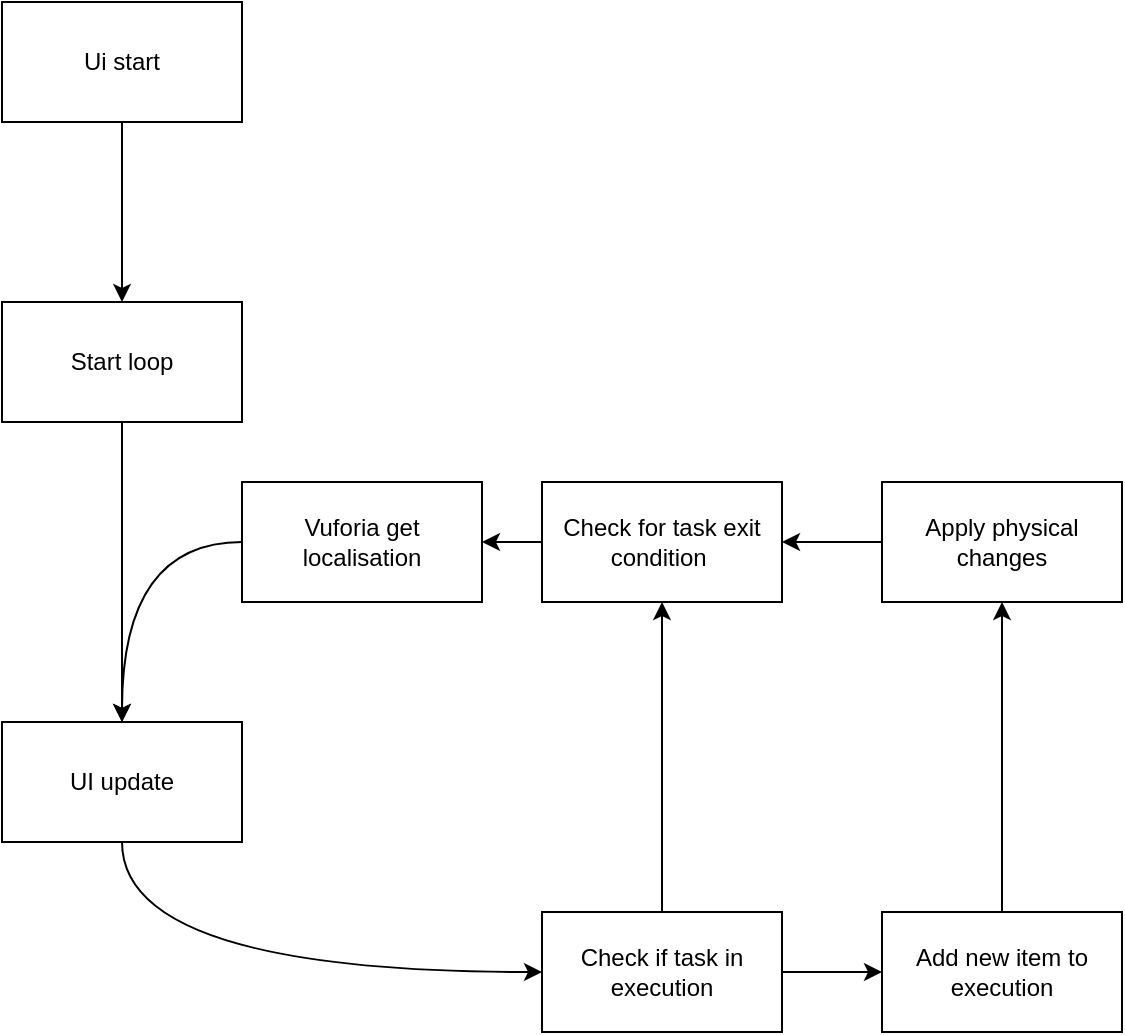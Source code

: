<mxfile version="13.4.5" type="device" pages="3"><diagram id="ZJsL4rkKRkMMA5WmwLCx" name="Main"><mxGraphModel dx="786" dy="580" grid="1" gridSize="10" guides="1" tooltips="1" connect="1" arrows="1" fold="1" page="1" pageScale="1" pageWidth="827" pageHeight="1169" math="0" shadow="0"><root><mxCell id="0"/><mxCell id="1" parent="0"/><mxCell id="-HG01rFKE3kEp9-_Y0Lz-2" style="edgeStyle=orthogonalEdgeStyle;rounded=0;orthogonalLoop=1;jettySize=auto;html=1;" parent="1" source="jLmOyn09qVpeYlEFg1mE-1" target="-HG01rFKE3kEp9-_Y0Lz-1" edge="1"><mxGeometry relative="1" as="geometry"/></mxCell><mxCell id="jLmOyn09qVpeYlEFg1mE-1" value="Ui start" style="rounded=0;whiteSpace=wrap;html=1;" parent="1" vertex="1"><mxGeometry x="170" y="100" width="120" height="60" as="geometry"/></mxCell><mxCell id="-HG01rFKE3kEp9-_Y0Lz-5" style="edgeStyle=orthogonalEdgeStyle;rounded=0;orthogonalLoop=1;jettySize=auto;html=1;" parent="1" source="-HG01rFKE3kEp9-_Y0Lz-1" target="-HG01rFKE3kEp9-_Y0Lz-3" edge="1"><mxGeometry relative="1" as="geometry"/></mxCell><mxCell id="-HG01rFKE3kEp9-_Y0Lz-1" value="Start loop" style="rounded=0;whiteSpace=wrap;html=1;" parent="1" vertex="1"><mxGeometry x="170" y="250" width="120" height="60" as="geometry"/></mxCell><mxCell id="-HG01rFKE3kEp9-_Y0Lz-21" style="edgeStyle=orthogonalEdgeStyle;curved=1;rounded=0;orthogonalLoop=1;jettySize=auto;html=1;exitX=0.5;exitY=1;exitDx=0;exitDy=0;entryX=0;entryY=0.5;entryDx=0;entryDy=0;" parent="1" source="-HG01rFKE3kEp9-_Y0Lz-3" target="-HG01rFKE3kEp9-_Y0Lz-14" edge="1"><mxGeometry relative="1" as="geometry"/></mxCell><mxCell id="-HG01rFKE3kEp9-_Y0Lz-3" value="UI update" style="rounded=0;whiteSpace=wrap;html=1;" parent="1" vertex="1"><mxGeometry x="170" y="460" width="120" height="60" as="geometry"/></mxCell><mxCell id="-HG01rFKE3kEp9-_Y0Lz-19" style="edgeStyle=orthogonalEdgeStyle;curved=1;rounded=0;orthogonalLoop=1;jettySize=auto;html=1;exitX=0;exitY=0.5;exitDx=0;exitDy=0;entryX=0.5;entryY=0;entryDx=0;entryDy=0;" parent="1" source="VPCKfqPJXGa_sYPvOXOp-1" target="-HG01rFKE3kEp9-_Y0Lz-3" edge="1"><mxGeometry relative="1" as="geometry"/></mxCell><mxCell id="VPCKfqPJXGa_sYPvOXOp-3" style="edgeStyle=orthogonalEdgeStyle;rounded=0;orthogonalLoop=1;jettySize=auto;html=1;entryX=1;entryY=0.5;entryDx=0;entryDy=0;" parent="1" source="-HG01rFKE3kEp9-_Y0Lz-4" target="VPCKfqPJXGa_sYPvOXOp-1" edge="1"><mxGeometry relative="1" as="geometry"/></mxCell><mxCell id="-HG01rFKE3kEp9-_Y0Lz-4" value="Check for task exit condition&amp;nbsp;" style="rounded=0;whiteSpace=wrap;html=1;" parent="1" vertex="1"><mxGeometry x="440" y="340" width="120" height="60" as="geometry"/></mxCell><mxCell id="-HG01rFKE3kEp9-_Y0Lz-11" style="edgeStyle=orthogonalEdgeStyle;curved=1;rounded=0;orthogonalLoop=1;jettySize=auto;html=1;entryX=0.5;entryY=1;entryDx=0;entryDy=0;" parent="1" source="-HG01rFKE3kEp9-_Y0Lz-6" target="-HG01rFKE3kEp9-_Y0Lz-10" edge="1"><mxGeometry relative="1" as="geometry"/></mxCell><mxCell id="-HG01rFKE3kEp9-_Y0Lz-6" value="Add new item to execution" style="rounded=0;whiteSpace=wrap;html=1;" parent="1" vertex="1"><mxGeometry x="610" y="555" width="120" height="60" as="geometry"/></mxCell><mxCell id="-HG01rFKE3kEp9-_Y0Lz-23" style="edgeStyle=orthogonalEdgeStyle;curved=1;rounded=0;orthogonalLoop=1;jettySize=auto;html=1;exitX=0;exitY=0.5;exitDx=0;exitDy=0;entryX=1;entryY=0.5;entryDx=0;entryDy=0;" parent="1" source="-HG01rFKE3kEp9-_Y0Lz-10" target="-HG01rFKE3kEp9-_Y0Lz-4" edge="1"><mxGeometry relative="1" as="geometry"><mxPoint x="580" y="400" as="targetPoint"/></mxGeometry></mxCell><mxCell id="-HG01rFKE3kEp9-_Y0Lz-10" value="Apply physical changes" style="rounded=0;whiteSpace=wrap;html=1;" parent="1" vertex="1"><mxGeometry x="610" y="340" width="120" height="60" as="geometry"/></mxCell><mxCell id="-HG01rFKE3kEp9-_Y0Lz-16" style="edgeStyle=orthogonalEdgeStyle;curved=1;rounded=0;orthogonalLoop=1;jettySize=auto;html=1;entryX=0.5;entryY=1;entryDx=0;entryDy=0;" parent="1" source="-HG01rFKE3kEp9-_Y0Lz-14" target="-HG01rFKE3kEp9-_Y0Lz-4" edge="1"><mxGeometry relative="1" as="geometry"/></mxCell><mxCell id="-HG01rFKE3kEp9-_Y0Lz-17" style="edgeStyle=orthogonalEdgeStyle;curved=1;rounded=0;orthogonalLoop=1;jettySize=auto;html=1;entryX=0;entryY=0.5;entryDx=0;entryDy=0;" parent="1" source="-HG01rFKE3kEp9-_Y0Lz-14" target="-HG01rFKE3kEp9-_Y0Lz-6" edge="1"><mxGeometry relative="1" as="geometry"/></mxCell><mxCell id="-HG01rFKE3kEp9-_Y0Lz-14" value="Check if task in execution" style="rounded=0;whiteSpace=wrap;html=1;" parent="1" vertex="1"><mxGeometry x="440" y="555" width="120" height="60" as="geometry"/></mxCell><mxCell id="VPCKfqPJXGa_sYPvOXOp-1" value="Vuforia get localisation" style="rounded=0;whiteSpace=wrap;html=1;" parent="1" vertex="1"><mxGeometry x="290" y="340" width="120" height="60" as="geometry"/></mxCell></root></mxGraphModel></diagram><diagram id="VtgshIoduH-6vb22Fd2n" name="Functions"><mxGraphModel dx="1613" dy="580" grid="1" gridSize="10" guides="1" tooltips="1" connect="1" arrows="1" fold="1" page="1" pageScale="1" pageWidth="827" pageHeight="1169" math="1" shadow="0"><root><mxCell id="sCuAyV-HTcuCIh1NAFTH-0"/><mxCell id="sCuAyV-HTcuCIh1NAFTH-1" parent="sCuAyV-HTcuCIh1NAFTH-0"/><mxCell id="zp_HSFykksv9kGbMkm89-0" value="" style="rounded=0;whiteSpace=wrap;html=1;movable=0;resizable=0;rotatable=0;deletable=0;editable=0;connectable=0;" vertex="1" parent="sCuAyV-HTcuCIh1NAFTH-1"><mxGeometry x="-770" y="1110" width="1550" height="520" as="geometry"/></mxCell><mxCell id="zEm2IMrKb3YtN0lKvtCg-6" value="" style="shape=process;whiteSpace=wrap;html=1;backgroundOutline=1;movable=0;resizable=0;rotatable=0;deletable=0;editable=0;connectable=0;" vertex="1" parent="sCuAyV-HTcuCIh1NAFTH-1"><mxGeometry x="-560" y="1160" width="380" height="440" as="geometry"/></mxCell><mxCell id="zp_HSFykksv9kGbMkm89-1" value="" style="shape=process;whiteSpace=wrap;html=1;backgroundOutline=1;size=0.032;movable=0;resizable=0;rotatable=0;deletable=0;editable=0;connectable=0;" vertex="1" parent="sCuAyV-HTcuCIh1NAFTH-1"><mxGeometry x="-160" y="1160" width="870" height="440" as="geometry"/></mxCell><mxCell id="zp_HSFykksv9kGbMkm89-2" value="Set left&lt;br&gt;&amp;nbsp;motor power" style="rounded=0;whiteSpace=wrap;html=1;" vertex="1" parent="sCuAyV-HTcuCIh1NAFTH-1"><mxGeometry x="490" y="1170" width="120" height="60" as="geometry"/></mxCell><mxCell id="zp_HSFykksv9kGbMkm89-3" value="Set right&lt;br&gt;&amp;nbsp;motor power" style="rounded=0;whiteSpace=wrap;html=1;" vertex="1" parent="sCuAyV-HTcuCIh1NAFTH-1"><mxGeometry x="490" y="1290" width="120" height="60" as="geometry"/></mxCell><mxCell id="zp_HSFykksv9kGbMkm89-4" style="edgeStyle=orthogonalEdgeStyle;rounded=0;orthogonalLoop=1;jettySize=auto;html=1;entryX=0.5;entryY=0;entryDx=0;entryDy=0;" edge="1" parent="sCuAyV-HTcuCIh1NAFTH-1" source="zp_HSFykksv9kGbMkm89-6" target="zp_HSFykksv9kGbMkm89-3"><mxGeometry relative="1" as="geometry"/></mxCell><mxCell id="zp_HSFykksv9kGbMkm89-5" style="edgeStyle=orthogonalEdgeStyle;rounded=0;orthogonalLoop=1;jettySize=auto;html=1;entryX=0.5;entryY=1;entryDx=0;entryDy=0;" edge="1" parent="sCuAyV-HTcuCIh1NAFTH-1" source="zp_HSFykksv9kGbMkm89-6" target="zp_HSFykksv9kGbMkm89-2"><mxGeometry relative="1" as="geometry"/></mxCell><mxCell id="zp_HSFykksv9kGbMkm89-6" value="Set vector&lt;br&gt;&amp;nbsp;motor power" style="rounded=0;whiteSpace=wrap;html=1;" vertex="1" parent="sCuAyV-HTcuCIh1NAFTH-1"><mxGeometry x="280" y="1230" width="120" height="60" as="geometry"/></mxCell><mxCell id="zp_HSFykksv9kGbMkm89-7" style="edgeStyle=orthogonalEdgeStyle;rounded=0;orthogonalLoop=1;jettySize=auto;html=1;" edge="1" parent="sCuAyV-HTcuCIh1NAFTH-1" source="zp_HSFykksv9kGbMkm89-8" target="zp_HSFykksv9kGbMkm89-10"><mxGeometry relative="1" as="geometry"><mxPoint x="60" y="1260" as="targetPoint"/></mxGeometry></mxCell><mxCell id="zp_HSFykksv9kGbMkm89-8" value="Set robot `\omega`&lt;br&gt;&amp;nbsp;direction&lt;br&gt;And velocity" style="rounded=0;whiteSpace=wrap;html=1;" vertex="1" parent="sCuAyV-HTcuCIh1NAFTH-1"><mxGeometry x="-100" y="1230" width="120" height="60" as="geometry"/></mxCell><mxCell id="zp_HSFykksv9kGbMkm89-9" style="edgeStyle=orthogonalEdgeStyle;rounded=0;orthogonalLoop=1;jettySize=auto;html=1;" edge="1" parent="sCuAyV-HTcuCIh1NAFTH-1" source="zp_HSFykksv9kGbMkm89-10" target="zp_HSFykksv9kGbMkm89-6"><mxGeometry relative="1" as="geometry"/></mxCell><mxCell id="zp_HSFykksv9kGbMkm89-10" value="Uni -&amp;gt; diff" style="rounded=0;whiteSpace=wrap;html=1;" vertex="1" parent="sCuAyV-HTcuCIh1NAFTH-1"><mxGeometry x="100" y="1245" width="90" height="30" as="geometry"/></mxCell><mxCell id="zp_HSFykksv9kGbMkm89-11" style="edgeStyle=orthogonalEdgeStyle;rounded=0;orthogonalLoop=1;jettySize=auto;html=1;entryX=0.5;entryY=1;entryDx=0;entryDy=0;" edge="1" parent="sCuAyV-HTcuCIh1NAFTH-1" source="zp_HSFykksv9kGbMkm89-13" target="zp_HSFykksv9kGbMkm89-6"><mxGeometry relative="1" as="geometry"/></mxCell><mxCell id="zp_HSFykksv9kGbMkm89-12" style="edgeStyle=orthogonalEdgeStyle;rounded=0;orthogonalLoop=1;jettySize=auto;html=1;" edge="1" parent="sCuAyV-HTcuCIh1NAFTH-1" source="zp_HSFykksv9kGbMkm89-13" target="zp_HSFykksv9kGbMkm89-18"><mxGeometry relative="1" as="geometry"/></mxCell><mxCell id="zp_HSFykksv9kGbMkm89-13" value="Rotate 90" style="rhombus;whiteSpace=wrap;html=1;" vertex="1" parent="sCuAyV-HTcuCIh1NAFTH-1"><mxGeometry x="160" y="1330" width="80" height="80" as="geometry"/></mxCell><mxCell id="zp_HSFykksv9kGbMkm89-14" value="Set left&lt;br&gt;&amp;nbsp;motor position" style="rounded=0;whiteSpace=wrap;html=1;" vertex="1" parent="sCuAyV-HTcuCIh1NAFTH-1"><mxGeometry x="490" y="1400" width="120" height="60" as="geometry"/></mxCell><mxCell id="zp_HSFykksv9kGbMkm89-15" value="Set right&lt;br&gt;&amp;nbsp;motor position" style="rounded=0;whiteSpace=wrap;html=1;" vertex="1" parent="sCuAyV-HTcuCIh1NAFTH-1"><mxGeometry x="490" y="1520" width="120" height="60" as="geometry"/></mxCell><mxCell id="zp_HSFykksv9kGbMkm89-16" style="edgeStyle=orthogonalEdgeStyle;rounded=0;orthogonalLoop=1;jettySize=auto;html=1;entryX=0.5;entryY=1;entryDx=0;entryDy=0;" edge="1" parent="sCuAyV-HTcuCIh1NAFTH-1" source="zp_HSFykksv9kGbMkm89-18" target="zp_HSFykksv9kGbMkm89-14"><mxGeometry relative="1" as="geometry"/></mxCell><mxCell id="zp_HSFykksv9kGbMkm89-17" style="edgeStyle=orthogonalEdgeStyle;rounded=0;orthogonalLoop=1;jettySize=auto;html=1;entryX=0.5;entryY=0;entryDx=0;entryDy=0;" edge="1" parent="sCuAyV-HTcuCIh1NAFTH-1" source="zp_HSFykksv9kGbMkm89-18" target="zp_HSFykksv9kGbMkm89-15"><mxGeometry relative="1" as="geometry"/></mxCell><mxCell id="zp_HSFykksv9kGbMkm89-18" value="Set vector&lt;br&gt;&amp;nbsp;motor position" style="rounded=0;whiteSpace=wrap;html=1;" vertex="1" parent="sCuAyV-HTcuCIh1NAFTH-1"><mxGeometry x="280" y="1460" width="120" height="60" as="geometry"/></mxCell><mxCell id="zp_HSFykksv9kGbMkm89-19" value="" style="rounded=0;whiteSpace=wrap;html=1;" vertex="1" parent="sCuAyV-HTcuCIh1NAFTH-1"><mxGeometry x="-440" y="730" width="340" height="230" as="geometry"/></mxCell><mxCell id="zp_HSFykksv9kGbMkm89-20" value="UI update" style="rounded=0;whiteSpace=wrap;html=1;" vertex="1" parent="sCuAyV-HTcuCIh1NAFTH-1"><mxGeometry x="-430" y="740" width="120" height="60" as="geometry"/></mxCell><mxCell id="zp_HSFykksv9kGbMkm89-21" value="" style="shape=process;whiteSpace=wrap;html=1;backgroundOutline=1;size=0.143;" vertex="1" parent="sCuAyV-HTcuCIh1NAFTH-1"><mxGeometry x="-290" y="740" width="140" height="140" as="geometry"/></mxCell><mxCell id="zp_HSFykksv9kGbMkm89-22" value="Update image" style="rounded=0;whiteSpace=wrap;html=1;" vertex="1" parent="sCuAyV-HTcuCIh1NAFTH-1"><mxGeometry x="-270" y="740" width="100" height="20" as="geometry"/></mxCell><mxCell id="zp_HSFykksv9kGbMkm89-23" value="Update telemetry" style="rounded=0;whiteSpace=wrap;html=1;" vertex="1" parent="sCuAyV-HTcuCIh1NAFTH-1"><mxGeometry x="-270" y="760" width="100" height="20" as="geometry"/></mxCell><mxCell id="zp_HSFykksv9kGbMkm89-24" value="Add new item to execution" style="rounded=0;whiteSpace=wrap;html=1;" vertex="1" parent="sCuAyV-HTcuCIh1NAFTH-1"><mxGeometry x="-760" y="1120" width="120" height="60" as="geometry"/></mxCell><mxCell id="zEm2IMrKb3YtN0lKvtCg-7" style="edgeStyle=orthogonalEdgeStyle;rounded=0;orthogonalLoop=1;jettySize=auto;html=1;entryX=0.5;entryY=0;entryDx=0;entryDy=0;" edge="1" parent="sCuAyV-HTcuCIh1NAFTH-1" source="zEm2IMrKb3YtN0lKvtCg-0" target="zEm2IMrKb3YtN0lKvtCg-1"><mxGeometry relative="1" as="geometry"/></mxCell><mxCell id="zEm2IMrKb3YtN0lKvtCg-0" value="Localisation" style="triangle;whiteSpace=wrap;html=1;" vertex="1" parent="sCuAyV-HTcuCIh1NAFTH-1"><mxGeometry x="-620" y="1169" width="100" height="80" as="geometry"/></mxCell><mxCell id="zEm2IMrKb3YtN0lKvtCg-1" value="Get `\Delta` position vector" style="rounded=0;whiteSpace=wrap;html=1;" vertex="1" parent="sCuAyV-HTcuCIh1NAFTH-1"><mxGeometry x="-510" y="1239" width="120" height="60" as="geometry"/></mxCell><mxCell id="zEm2IMrKb3YtN0lKvtCg-4" style="edgeStyle=orthogonalEdgeStyle;rounded=0;orthogonalLoop=1;jettySize=auto;html=1;entryX=0.5;entryY=1;entryDx=0;entryDy=0;" edge="1" parent="sCuAyV-HTcuCIh1NAFTH-1" source="zEm2IMrKb3YtN0lKvtCg-3" target="zEm2IMrKb3YtN0lKvtCg-1"><mxGeometry relative="1" as="geometry"/></mxCell><mxCell id="zEm2IMrKb3YtN0lKvtCg-3" value="Go to&lt;br&gt;position" style="rhombus;whiteSpace=wrap;html=1;" vertex="1" parent="sCuAyV-HTcuCIh1NAFTH-1"><mxGeometry x="-490" y="1340" width="80" height="80" as="geometry"/></mxCell><mxCell id="zEm2IMrKb3YtN0lKvtCg-9" value="" style="rounded=0;whiteSpace=wrap;html=1;" vertex="1" parent="sCuAyV-HTcuCIh1NAFTH-1"><mxGeometry x="-360" y="1239" width="120" height="60" as="geometry"/></mxCell><mxCell id="zEm2IMrKb3YtN0lKvtCg-17" style="edgeStyle=orthogonalEdgeStyle;rounded=0;orthogonalLoop=1;jettySize=auto;html=1;entryX=0;entryY=0.5;entryDx=0;entryDy=0;" edge="1" parent="sCuAyV-HTcuCIh1NAFTH-1" source="zEm2IMrKb3YtN0lKvtCg-10" target="zEm2IMrKb3YtN0lKvtCg-16"><mxGeometry relative="1" as="geometry"/></mxCell><mxCell id="zEm2IMrKb3YtN0lKvtCg-10" value="Set robot rotation" style="rounded=0;whiteSpace=wrap;html=1;glass=0;shadow=0;sketch=0;" vertex="1" parent="sCuAyV-HTcuCIh1NAFTH-1"><mxGeometry x="-120" y="1395" width="110" height="40" as="geometry"/></mxCell><mxCell id="zEm2IMrKb3YtN0lKvtCg-18" style="edgeStyle=orthogonalEdgeStyle;rounded=0;orthogonalLoop=1;jettySize=auto;html=1;" edge="1" parent="sCuAyV-HTcuCIh1NAFTH-1" source="zEm2IMrKb3YtN0lKvtCg-13" target="zEm2IMrKb3YtN0lKvtCg-16"><mxGeometry relative="1" as="geometry"><Array as="points"><mxPoint x="60" y="1540"/></Array></mxGeometry></mxCell><mxCell id="zEm2IMrKb3YtN0lKvtCg-13" value="" style="shape=internalStorage;whiteSpace=wrap;html=1;backgroundOutline=1;" vertex="1" parent="sCuAyV-HTcuCIh1NAFTH-1"><mxGeometry x="-120" y="1510" width="80" height="80" as="geometry"/></mxCell><mxCell id="zEm2IMrKb3YtN0lKvtCg-14" value="Rotation" style="rounded=0;whiteSpace=wrap;html=1;" vertex="1" parent="sCuAyV-HTcuCIh1NAFTH-1"><mxGeometry x="-100" y="1530" width="60" height="20" as="geometry"/></mxCell><mxCell id="zEm2IMrKb3YtN0lKvtCg-15" value="Position" style="rounded=0;whiteSpace=wrap;html=1;" vertex="1" parent="sCuAyV-HTcuCIh1NAFTH-1"><mxGeometry x="-100" y="1550" width="60" height="20" as="geometry"/></mxCell><mxCell id="zEm2IMrKb3YtN0lKvtCg-20" style="edgeStyle=orthogonalEdgeStyle;rounded=0;orthogonalLoop=1;jettySize=auto;html=1;entryX=0.5;entryY=1;entryDx=0;entryDy=0;exitX=0.5;exitY=0;exitDx=0;exitDy=0;" edge="1" parent="sCuAyV-HTcuCIh1NAFTH-1" source="zEm2IMrKb3YtN0lKvtCg-16" target="zp_HSFykksv9kGbMkm89-8"><mxGeometry relative="1" as="geometry"><Array as="points"><mxPoint x="60" y="1330"/><mxPoint x="-40" y="1330"/></Array></mxGeometry></mxCell><mxCell id="zEm2IMrKb3YtN0lKvtCg-16" value="Minimum arc between rotation" style="rounded=0;whiteSpace=wrap;html=1;shadow=0;glass=0;sketch=0;" vertex="1" parent="sCuAyV-HTcuCIh1NAFTH-1"><mxGeometry x="10" y="1390" width="100" height="50" as="geometry"/></mxCell></root></mxGraphModel></diagram><diagram id="T3V5EHao4i4QLNaF64ue" name="Robot levels"><mxGraphModel dx="786" dy="1749" grid="1" gridSize="10" guides="1" tooltips="1" connect="1" arrows="1" fold="1" page="1" pageScale="1" pageWidth="827" pageHeight="1169" math="1" shadow="0"><root><mxCell id="Tw5TtJNQRCTHv2huRBAx-0"/><mxCell id="Tw5TtJNQRCTHv2huRBAx-1" parent="Tw5TtJNQRCTHv2huRBAx-0"/><mxCell id="vl4XbtDCwaaY4A5aWwWt-6" value="" style="rounded=0;whiteSpace=wrap;html=1;shadow=0;glass=0;sketch=0;movable=1;resizable=1;rotatable=1;deletable=1;editable=1;connectable=1;" parent="Tw5TtJNQRCTHv2huRBAx-1" vertex="1"><mxGeometry x="50" y="870" width="720" height="320" as="geometry"/></mxCell><mxCell id="WYdF9LNivE_2DjM4vuVa-20" value="" style="shape=process;whiteSpace=wrap;html=1;backgroundOutline=1;" parent="Tw5TtJNQRCTHv2huRBAx-1" vertex="1"><mxGeometry x="122.51" y="960" width="197.49" height="210" as="geometry"/></mxCell><mxCell id="vl4XbtDCwaaY4A5aWwWt-7" value="Hardware implementation" style="rounded=0;whiteSpace=wrap;html=1;shadow=0;glass=0;sketch=0;movable=1;resizable=1;rotatable=1;deletable=1;editable=1;connectable=1;" parent="Tw5TtJNQRCTHv2huRBAx-1" vertex="1"><mxGeometry x="60" y="880" width="130" height="40" as="geometry"/></mxCell><mxCell id="Tw5TtJNQRCTHv2huRBAx-26" value="" style="rounded=0;whiteSpace=wrap;html=1;shadow=0;glass=0;sketch=0;movable=1;resizable=1;rotatable=1;deletable=1;editable=1;connectable=1;" parent="Tw5TtJNQRCTHv2huRBAx-1" vertex="1"><mxGeometry x="50" y="450" width="720" height="320" as="geometry"/></mxCell><mxCell id="Tw5TtJNQRCTHv2huRBAx-2" value="" style="rounded=0;whiteSpace=wrap;html=1;shadow=0;glass=0;sketch=0;movable=0;resizable=0;rotatable=0;deletable=0;editable=0;connectable=0;" parent="Tw5TtJNQRCTHv2huRBAx-1" vertex="1"><mxGeometry x="50" y="130" width="720" height="190" as="geometry"/></mxCell><mxCell id="Tw5TtJNQRCTHv2huRBAx-3" value="Robot interface" style="rounded=0;whiteSpace=wrap;html=1;shadow=0;glass=0;sketch=0;movable=0;resizable=0;rotatable=0;deletable=0;editable=0;connectable=0;" parent="Tw5TtJNQRCTHv2huRBAx-1" vertex="1"><mxGeometry x="60" y="140" width="100" height="30" as="geometry"/></mxCell><mxCell id="Tw5TtJNQRCTHv2huRBAx-32" style="edgeStyle=orthogonalEdgeStyle;rounded=0;orthogonalLoop=1;jettySize=auto;html=1;" parent="Tw5TtJNQRCTHv2huRBAx-1" source="Tw5TtJNQRCTHv2huRBAx-21" target="Tw5TtJNQRCTHv2huRBAx-33" edge="1"><mxGeometry relative="1" as="geometry"><mxPoint x="252.5" y="520" as="targetPoint"/><Array as="points"><mxPoint x="253" y="440"/><mxPoint x="253" y="440"/></Array></mxGeometry></mxCell><mxCell id="Tw5TtJNQRCTHv2huRBAx-21" value="Rotate" style="shape=parallelogram;perimeter=parallelogramPerimeter;whiteSpace=wrap;html=1;rounded=0;shadow=0;glass=0;sketch=0;" parent="Tw5TtJNQRCTHv2huRBAx-1" vertex="1"><mxGeometry x="197.5" y="200" width="110" height="35" as="geometry"/></mxCell><mxCell id="Tw5TtJNQRCTHv2huRBAx-22" value="" style="rounded=0;whiteSpace=wrap;html=1;shadow=0;glass=0;sketch=0;movable=0;resizable=0;rotatable=0;deletable=0;editable=0;connectable=0;" parent="Tw5TtJNQRCTHv2huRBAx-1" vertex="1"><mxGeometry x="50" y="-340" width="1040" height="420" as="geometry"/></mxCell><mxCell id="Tw5TtJNQRCTHv2huRBAx-23" value="Task system" style="rounded=0;whiteSpace=wrap;html=1;shadow=0;glass=0;sketch=0;movable=1;resizable=1;rotatable=1;deletable=1;editable=1;connectable=1;" parent="Tw5TtJNQRCTHv2huRBAx-1" vertex="1"><mxGeometry x="60" y="-330" width="100" height="30" as="geometry"/></mxCell><mxCell id="vl4XbtDCwaaY4A5aWwWt-17" style="edgeStyle=orthogonalEdgeStyle;rounded=0;orthogonalLoop=1;jettySize=auto;html=1;entryX=0.5;entryY=0;entryDx=0;entryDy=0;" parent="Tw5TtJNQRCTHv2huRBAx-1" source="Tw5TtJNQRCTHv2huRBAx-24" target="vl4XbtDCwaaY4A5aWwWt-13" edge="1"><mxGeometry relative="1" as="geometry"/></mxCell><mxCell id="Tw5TtJNQRCTHv2huRBAx-24" value="Rotate" style="shape=parallelogram;perimeter=parallelogramPerimeter;whiteSpace=wrap;html=1;rounded=0;shadow=0;glass=0;sketch=0;" parent="Tw5TtJNQRCTHv2huRBAx-1" vertex="1"><mxGeometry x="195" y="-240" width="115" height="30" as="geometry"/></mxCell><mxCell id="Tw5TtJNQRCTHv2huRBAx-27" value="Robot implementation" style="rounded=0;whiteSpace=wrap;html=1;shadow=0;glass=0;sketch=0;movable=1;resizable=1;rotatable=1;deletable=1;editable=1;connectable=1;" parent="Tw5TtJNQRCTHv2huRBAx-1" vertex="1"><mxGeometry x="60" y="460" width="130" height="30" as="geometry"/></mxCell><mxCell id="Tw5TtJNQRCTHv2huRBAx-30" style="edgeStyle=orthogonalEdgeStyle;rounded=0;orthogonalLoop=1;jettySize=auto;html=1;entryX=0.5;entryY=0;entryDx=0;entryDy=0;" parent="Tw5TtJNQRCTHv2huRBAx-1" source="Tw5TtJNQRCTHv2huRBAx-29" target="Tw5TtJNQRCTHv2huRBAx-24" edge="1"><mxGeometry relative="1" as="geometry"/></mxCell><mxCell id="Tw5TtJNQRCTHv2huRBAx-29" value="Submit Task" style="shape=document;whiteSpace=wrap;html=1;boundedLbl=1;rounded=0;shadow=0;glass=0;sketch=0;" parent="Tw5TtJNQRCTHv2huRBAx-1" vertex="1"><mxGeometry x="192.51" y="-440" width="120" height="80" as="geometry"/></mxCell><mxCell id="Tw5TtJNQRCTHv2huRBAx-33" value="" style="shape=process;whiteSpace=wrap;html=1;backgroundOutline=1;rounded=0;shadow=0;glass=0;sketch=0;movable=1;resizable=1;rotatable=1;deletable=1;editable=1;connectable=1;" parent="Tw5TtJNQRCTHv2huRBAx-1" vertex="1"><mxGeometry x="70" y="510" width="314.37" height="210" as="geometry"/></mxCell><mxCell id="WYdF9LNivE_2DjM4vuVa-14" style="rounded=0;orthogonalLoop=1;jettySize=auto;html=1;entryX=0;entryY=0.5;entryDx=0;entryDy=0;" parent="Tw5TtJNQRCTHv2huRBAx-1" source="vl4XbtDCwaaY4A5aWwWt-0" target="vl4XbtDCwaaY4A5aWwWt-10" edge="1"><mxGeometry relative="1" as="geometry"/></mxCell><mxCell id="vl4XbtDCwaaY4A5aWwWt-0" value="$$\frac{\theta D}{w \cdot 2 \cdot&lt;br&gt;&amp;nbsp;\pi}$$" style="rounded=0;whiteSpace=wrap;html=1;" parent="Tw5TtJNQRCTHv2huRBAx-1" vertex="1"><mxGeometry x="150" y="592.5" width="90" height="47.5" as="geometry"/></mxCell><mxCell id="vl4XbtDCwaaY4A5aWwWt-9" style="edgeStyle=orthogonalEdgeStyle;rounded=0;orthogonalLoop=1;jettySize=auto;html=1;exitX=0;exitY=0.5;exitDx=0;exitDy=0;" parent="Tw5TtJNQRCTHv2huRBAx-1" source="vl4XbtDCwaaY4A5aWwWt-1" target="vl4XbtDCwaaY4A5aWwWt-0" edge="1"><mxGeometry relative="1" as="geometry"/></mxCell><mxCell id="vl4XbtDCwaaY4A5aWwWt-1" value="Rotation angle" style="ellipse;whiteSpace=wrap;html=1;aspect=fixed;" parent="Tw5TtJNQRCTHv2huRBAx-1" vertex="1"><mxGeometry x="222.51" y="510" width="60" height="60" as="geometry"/></mxCell><mxCell id="WYdF9LNivE_2DjM4vuVa-16" style="edgeStyle=none;rounded=0;orthogonalLoop=1;jettySize=auto;html=1;" parent="Tw5TtJNQRCTHv2huRBAx-1" source="vl4XbtDCwaaY4A5aWwWt-4" target="WYdF9LNivE_2DjM4vuVa-15" edge="1"><mxGeometry relative="1" as="geometry"/></mxCell><mxCell id="vl4XbtDCwaaY4A5aWwWt-4" value="# rotations&lt;br&gt;per side" style="shape=trapezoid;perimeter=trapezoidPerimeter;whiteSpace=wrap;html=1;" parent="Tw5TtJNQRCTHv2huRBAx-1" vertex="1"><mxGeometry x="210.01" y="680" width="85" height="40" as="geometry"/></mxCell><mxCell id="vl4XbtDCwaaY4A5aWwWt-12" style="edgeStyle=orthogonalEdgeStyle;rounded=0;orthogonalLoop=1;jettySize=auto;html=1;" parent="Tw5TtJNQRCTHv2huRBAx-1" source="vl4XbtDCwaaY4A5aWwWt-10" target="vl4XbtDCwaaY4A5aWwWt-4" edge="1"><mxGeometry relative="1" as="geometry"/></mxCell><mxCell id="vl4XbtDCwaaY4A5aWwWt-10" value="Duplicate -&amp;gt; Vector2D" style="rounded=0;whiteSpace=wrap;html=1;" parent="Tw5TtJNQRCTHv2huRBAx-1" vertex="1"><mxGeometry x="260" y="592.5" width="80" height="45" as="geometry"/></mxCell><mxCell id="vl4XbtDCwaaY4A5aWwWt-13" value="Task queue" style="swimlane;fontStyle=0;childLayout=stackLayout;horizontal=1;startSize=26;horizontalStack=0;resizeParent=1;resizeParentMax=0;resizeLast=0;collapsible=1;marginBottom=0;align=center;fontSize=14;" parent="Tw5TtJNQRCTHv2huRBAx-1" vertex="1"><mxGeometry x="110" y="-130" width="160" height="116" as="geometry"/></mxCell><mxCell id="vl4XbtDCwaaY4A5aWwWt-14" value="Task 1" style="text;strokeColor=none;fillColor=none;spacingLeft=4;spacingRight=4;overflow=hidden;rotatable=0;points=[[0,0.5],[1,0.5]];portConstraint=eastwest;fontSize=12;" parent="vl4XbtDCwaaY4A5aWwWt-13" vertex="1"><mxGeometry y="26" width="160" height="30" as="geometry"/></mxCell><mxCell id="vl4XbtDCwaaY4A5aWwWt-15" value="Task 2" style="text;strokeColor=none;fillColor=none;spacingLeft=4;spacingRight=4;overflow=hidden;rotatable=0;points=[[0,0.5],[1,0.5]];portConstraint=eastwest;fontSize=12;" parent="vl4XbtDCwaaY4A5aWwWt-13" vertex="1"><mxGeometry y="56" width="160" height="30" as="geometry"/></mxCell><mxCell id="vl4XbtDCwaaY4A5aWwWt-16" value="Task 3" style="text;strokeColor=none;fillColor=none;spacingLeft=4;spacingRight=4;overflow=hidden;rotatable=0;points=[[0,0.5],[1,0.5]];portConstraint=eastwest;fontSize=12;" parent="vl4XbtDCwaaY4A5aWwWt-13" vertex="1"><mxGeometry y="86" width="160" height="30" as="geometry"/></mxCell><mxCell id="WYdF9LNivE_2DjM4vuVa-5" style="edgeStyle=orthogonalEdgeStyle;rounded=0;orthogonalLoop=1;jettySize=auto;html=1;entryX=0;entryY=0.5;entryDx=0;entryDy=0;exitX=0.5;exitY=1;exitDx=0;exitDy=0;curved=1;" parent="Tw5TtJNQRCTHv2huRBAx-1" source="WYdF9LNivE_2DjM4vuVa-0" target="WYdF9LNivE_2DjM4vuVa-4" edge="1"><mxGeometry relative="1" as="geometry"/></mxCell><mxCell id="WYdF9LNivE_2DjM4vuVa-0" value="UI update" style="rounded=0;whiteSpace=wrap;html=1;" parent="Tw5TtJNQRCTHv2huRBAx-1" vertex="1"><mxGeometry x="350" y="-180" width="120" height="60" as="geometry"/></mxCell><mxCell id="WYdF9LNivE_2DjM4vuVa-8" style="edgeStyle=orthogonalEdgeStyle;curved=1;rounded=0;orthogonalLoop=1;jettySize=auto;html=1;" parent="Tw5TtJNQRCTHv2huRBAx-1" source="WYdF9LNivE_2DjM4vuVa-1" target="WYdF9LNivE_2DjM4vuVa-0" edge="1"><mxGeometry relative="1" as="geometry"/></mxCell><mxCell id="WYdF9LNivE_2DjM4vuVa-1" value="Check for task exit condition&amp;nbsp;" style="rounded=0;whiteSpace=wrap;html=1;" parent="Tw5TtJNQRCTHv2huRBAx-1" vertex="1"><mxGeometry x="600" y="-300" width="120" height="60" as="geometry"/></mxCell><mxCell id="WYdF9LNivE_2DjM4vuVa-9" style="edgeStyle=orthogonalEdgeStyle;curved=1;rounded=0;orthogonalLoop=1;jettySize=auto;html=1;" parent="Tw5TtJNQRCTHv2huRBAx-1" source="WYdF9LNivE_2DjM4vuVa-2" target="WYdF9LNivE_2DjM4vuVa-3" edge="1"><mxGeometry relative="1" as="geometry"/></mxCell><mxCell id="WYdF9LNivE_2DjM4vuVa-2" value="Add new item to execution" style="rounded=0;whiteSpace=wrap;html=1;" parent="Tw5TtJNQRCTHv2huRBAx-1" vertex="1"><mxGeometry x="827" y="-85" width="120" height="60" as="geometry"/></mxCell><mxCell id="WYdF9LNivE_2DjM4vuVa-10" style="edgeStyle=orthogonalEdgeStyle;curved=1;rounded=0;orthogonalLoop=1;jettySize=auto;html=1;" parent="Tw5TtJNQRCTHv2huRBAx-1" source="WYdF9LNivE_2DjM4vuVa-3" target="WYdF9LNivE_2DjM4vuVa-1" edge="1"><mxGeometry relative="1" as="geometry"/></mxCell><mxCell id="WYdF9LNivE_2DjM4vuVa-12" style="edgeStyle=orthogonalEdgeStyle;curved=1;rounded=0;orthogonalLoop=1;jettySize=auto;html=1;entryX=0.5;entryY=0;entryDx=0;entryDy=0;" parent="Tw5TtJNQRCTHv2huRBAx-1" source="WYdF9LNivE_2DjM4vuVa-3" target="Tw5TtJNQRCTHv2huRBAx-21" edge="1"><mxGeometry relative="1" as="geometry"><Array as="points"><mxPoint x="1050" y="-270"/><mxPoint x="1050" y="110"/><mxPoint x="253" y="110"/></Array></mxGeometry></mxCell><mxCell id="Hxg6MtkmWXcg2dTa1ck--7" style="edgeStyle=orthogonalEdgeStyle;rounded=0;orthogonalLoop=1;jettySize=auto;html=1;curved=1;" edge="1" parent="Tw5TtJNQRCTHv2huRBAx-1" source="WYdF9LNivE_2DjM4vuVa-3" target="Hxg6MtkmWXcg2dTa1ck--6"><mxGeometry relative="1" as="geometry"><Array as="points"><mxPoint x="1050" y="-270"/><mxPoint x="1050" y="150"/><mxPoint x="395" y="150"/></Array></mxGeometry></mxCell><mxCell id="WYdF9LNivE_2DjM4vuVa-3" value="Apply physical changes" style="rounded=0;whiteSpace=wrap;html=1;" parent="Tw5TtJNQRCTHv2huRBAx-1" vertex="1"><mxGeometry x="827" y="-300" width="120" height="60" as="geometry"/></mxCell><mxCell id="WYdF9LNivE_2DjM4vuVa-6" style="edgeStyle=orthogonalEdgeStyle;curved=1;rounded=0;orthogonalLoop=1;jettySize=auto;html=1;entryX=0;entryY=0.5;entryDx=0;entryDy=0;" parent="Tw5TtJNQRCTHv2huRBAx-1" source="WYdF9LNivE_2DjM4vuVa-4" target="WYdF9LNivE_2DjM4vuVa-2" edge="1"><mxGeometry relative="1" as="geometry"/></mxCell><mxCell id="WYdF9LNivE_2DjM4vuVa-7" style="edgeStyle=orthogonalEdgeStyle;curved=1;rounded=0;orthogonalLoop=1;jettySize=auto;html=1;" parent="Tw5TtJNQRCTHv2huRBAx-1" source="Hxg6MtkmWXcg2dTa1ck--3" target="WYdF9LNivE_2DjM4vuVa-1" edge="1"><mxGeometry relative="1" as="geometry"/></mxCell><mxCell id="WYdF9LNivE_2DjM4vuVa-4" value="Check if task in execution" style="rounded=0;whiteSpace=wrap;html=1;" parent="Tw5TtJNQRCTHv2huRBAx-1" vertex="1"><mxGeometry x="600" y="-85" width="120" height="60" as="geometry"/></mxCell><mxCell id="WYdF9LNivE_2DjM4vuVa-11" style="edgeStyle=orthogonalEdgeStyle;curved=1;rounded=0;orthogonalLoop=1;jettySize=auto;html=1;entryX=0.5;entryY=1;entryDx=0;entryDy=0;" parent="Tw5TtJNQRCTHv2huRBAx-1" source="vl4XbtDCwaaY4A5aWwWt-15" target="WYdF9LNivE_2DjM4vuVa-2" edge="1"><mxGeometry relative="1" as="geometry"><Array as="points"><mxPoint x="490" y="-59"/><mxPoint x="490" y="20"/><mxPoint x="887" y="20"/></Array><mxPoint x="887" as="targetPoint"/></mxGeometry></mxCell><mxCell id="WYdF9LNivE_2DjM4vuVa-18" style="edgeStyle=orthogonalEdgeStyle;rounded=0;orthogonalLoop=1;jettySize=auto;html=1;" parent="Tw5TtJNQRCTHv2huRBAx-1" source="WYdF9LNivE_2DjM4vuVa-15" target="WYdF9LNivE_2DjM4vuVa-20" edge="1"><mxGeometry relative="1" as="geometry"><mxPoint x="200" y="950" as="targetPoint"/></mxGeometry></mxCell><mxCell id="WYdF9LNivE_2DjM4vuVa-15" value="Robot&lt;br&gt;Task" style="shape=cylinder;whiteSpace=wrap;html=1;boundedLbl=1;backgroundOutline=1;" parent="Tw5TtJNQRCTHv2huRBAx-1" vertex="1"><mxGeometry x="223" y="780" width="60" height="80" as="geometry"/></mxCell><mxCell id="Hxg6MtkmWXcg2dTa1ck--9" style="edgeStyle=orthogonalEdgeStyle;curved=1;rounded=0;orthogonalLoop=1;jettySize=auto;html=1;" edge="1" parent="Tw5TtJNQRCTHv2huRBAx-1" source="WYdF9LNivE_2DjM4vuVa-19" target="WYdF9LNivE_2DjM4vuVa-21"><mxGeometry relative="1" as="geometry"/></mxCell><mxCell id="WYdF9LNivE_2DjM4vuVa-19" value="Set motormode RUN_TO_POSITION" style="rounded=0;whiteSpace=wrap;html=1;" parent="Tw5TtJNQRCTHv2huRBAx-1" vertex="1"><mxGeometry x="163" y="1040" width="120" height="40" as="geometry"/></mxCell><mxCell id="WYdF9LNivE_2DjM4vuVa-21" value="Set motormode STOP_AND_&lt;br&gt;RESET_ENCODER" style="rounded=0;whiteSpace=wrap;html=1;" parent="Tw5TtJNQRCTHv2huRBAx-1" vertex="1"><mxGeometry x="163" y="1110" width="120" height="50" as="geometry"/></mxCell><mxCell id="Hxg6MtkmWXcg2dTa1ck--8" style="edgeStyle=orthogonalEdgeStyle;curved=1;rounded=0;orthogonalLoop=1;jettySize=auto;html=1;" edge="1" parent="Tw5TtJNQRCTHv2huRBAx-1" source="WYdF9LNivE_2DjM4vuVa-22" target="WYdF9LNivE_2DjM4vuVa-19"><mxGeometry relative="1" as="geometry"/></mxCell><mxCell id="WYdF9LNivE_2DjM4vuVa-22" value="Set target position" style="rounded=0;whiteSpace=wrap;html=1;" parent="Tw5TtJNQRCTHv2huRBAx-1" vertex="1"><mxGeometry x="163" y="970" width="120" height="45" as="geometry"/></mxCell><mxCell id="Hxg6MtkmWXcg2dTa1ck--1" style="edgeStyle=orthogonalEdgeStyle;rounded=0;orthogonalLoop=1;jettySize=auto;html=1;" edge="1" parent="Tw5TtJNQRCTHv2huRBAx-1" source="Hxg6MtkmWXcg2dTa1ck--0" target="WYdF9LNivE_2DjM4vuVa-0"><mxGeometry relative="1" as="geometry"/></mxCell><mxCell id="Hxg6MtkmWXcg2dTa1ck--0" value="Start opMode" style="ellipse;whiteSpace=wrap;html=1;aspect=fixed;" vertex="1" parent="Tw5TtJNQRCTHv2huRBAx-1"><mxGeometry x="370" y="-380" width="80" height="80" as="geometry"/></mxCell><mxCell id="Hxg6MtkmWXcg2dTa1ck--2" value="No Task" style="rhombus;whiteSpace=wrap;html=1;" vertex="1" parent="Tw5TtJNQRCTHv2huRBAx-1"><mxGeometry x="700" y="-95" width="80" height="80" as="geometry"/></mxCell><mxCell id="Hxg6MtkmWXcg2dTa1ck--3" value="Yes Task" style="rhombus;whiteSpace=wrap;html=1;" vertex="1" parent="Tw5TtJNQRCTHv2huRBAx-1"><mxGeometry x="620" y="-154" width="80" height="80" as="geometry"/></mxCell><mxCell id="Hxg6MtkmWXcg2dTa1ck--6" value="Translate" style="shape=parallelogram;perimeter=parallelogramPerimeter;whiteSpace=wrap;html=1;rounded=0;shadow=0;glass=0;sketch=0;" vertex="1" parent="Tw5TtJNQRCTHv2huRBAx-1"><mxGeometry x="340" y="200" width="110" height="35" as="geometry"/></mxCell><mxCell id="Hxg6MtkmWXcg2dTa1ck--10" value="" style="shape=process;whiteSpace=wrap;html=1;backgroundOutline=1;rounded=0;shadow=0;glass=0;sketch=0;movable=1;resizable=1;rotatable=1;deletable=1;editable=1;connectable=1;" vertex="1" parent="Tw5TtJNQRCTHv2huRBAx-1"><mxGeometry x="420" y="511.25" width="314.37" height="210" as="geometry"/></mxCell></root></mxGraphModel></diagram></mxfile>